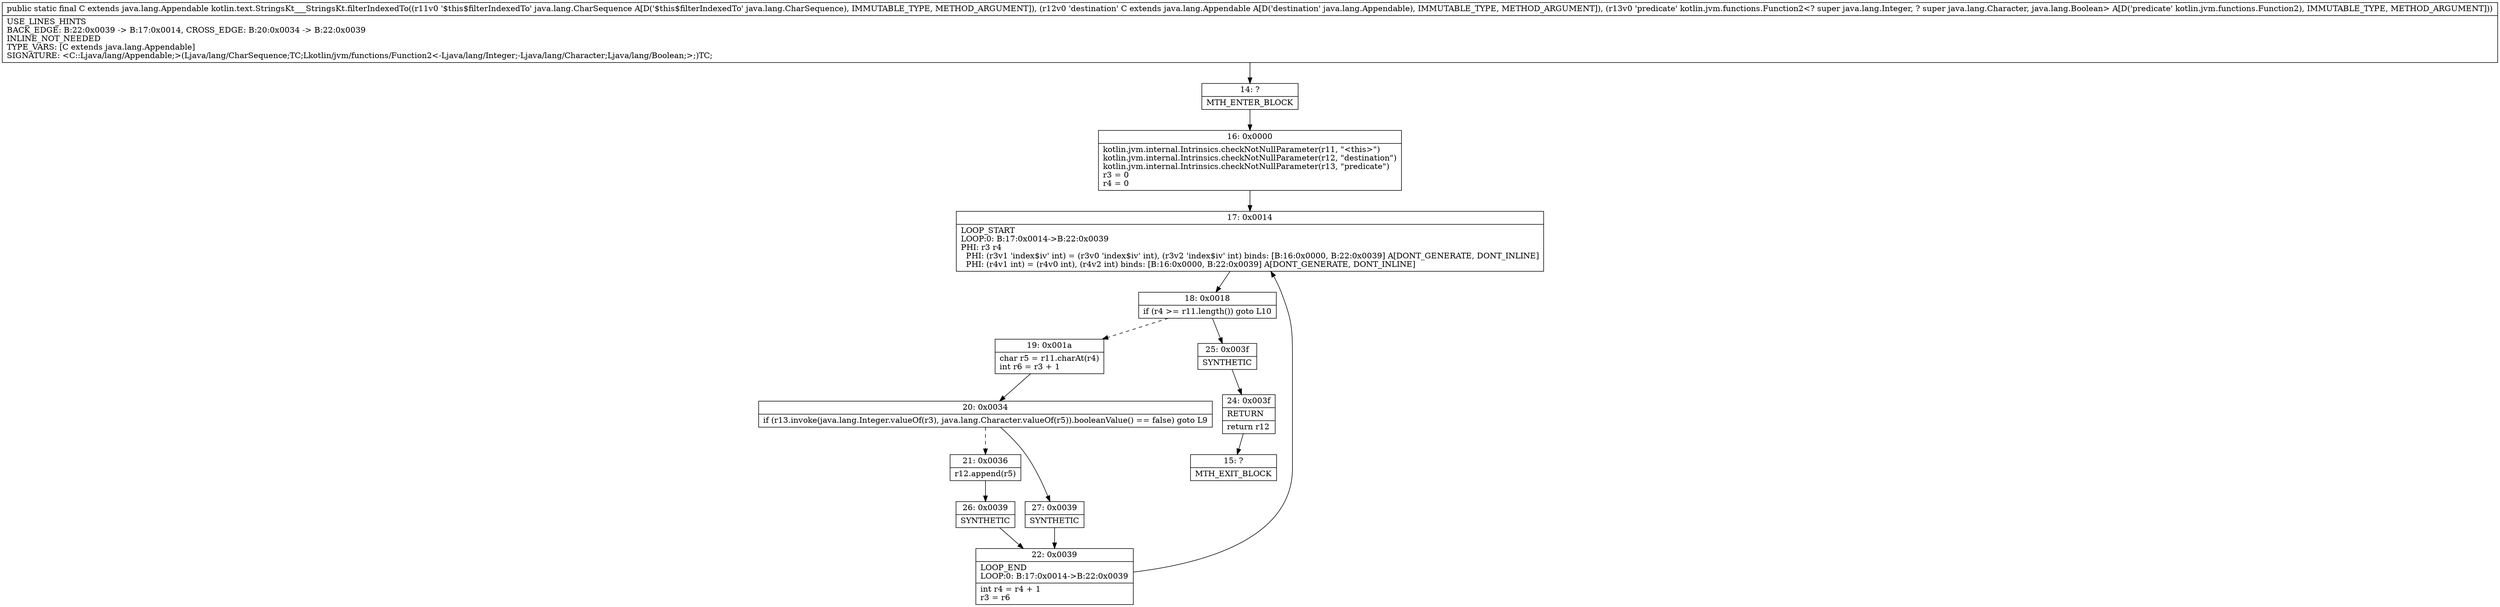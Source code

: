 digraph "CFG forkotlin.text.StringsKt___StringsKt.filterIndexedTo(Ljava\/lang\/CharSequence;Ljava\/lang\/Appendable;Lkotlin\/jvm\/functions\/Function2;)Ljava\/lang\/Appendable;" {
Node_14 [shape=record,label="{14\:\ ?|MTH_ENTER_BLOCK\l}"];
Node_16 [shape=record,label="{16\:\ 0x0000|kotlin.jvm.internal.Intrinsics.checkNotNullParameter(r11, \"\<this\>\")\lkotlin.jvm.internal.Intrinsics.checkNotNullParameter(r12, \"destination\")\lkotlin.jvm.internal.Intrinsics.checkNotNullParameter(r13, \"predicate\")\lr3 = 0\lr4 = 0\l}"];
Node_17 [shape=record,label="{17\:\ 0x0014|LOOP_START\lLOOP:0: B:17:0x0014\-\>B:22:0x0039\lPHI: r3 r4 \l  PHI: (r3v1 'index$iv' int) = (r3v0 'index$iv' int), (r3v2 'index$iv' int) binds: [B:16:0x0000, B:22:0x0039] A[DONT_GENERATE, DONT_INLINE]\l  PHI: (r4v1 int) = (r4v0 int), (r4v2 int) binds: [B:16:0x0000, B:22:0x0039] A[DONT_GENERATE, DONT_INLINE]\l}"];
Node_18 [shape=record,label="{18\:\ 0x0018|if (r4 \>= r11.length()) goto L10\l}"];
Node_19 [shape=record,label="{19\:\ 0x001a|char r5 = r11.charAt(r4)\lint r6 = r3 + 1\l}"];
Node_20 [shape=record,label="{20\:\ 0x0034|if (r13.invoke(java.lang.Integer.valueOf(r3), java.lang.Character.valueOf(r5)).booleanValue() == false) goto L9\l}"];
Node_21 [shape=record,label="{21\:\ 0x0036|r12.append(r5)\l}"];
Node_26 [shape=record,label="{26\:\ 0x0039|SYNTHETIC\l}"];
Node_22 [shape=record,label="{22\:\ 0x0039|LOOP_END\lLOOP:0: B:17:0x0014\-\>B:22:0x0039\l|int r4 = r4 + 1\lr3 = r6\l}"];
Node_27 [shape=record,label="{27\:\ 0x0039|SYNTHETIC\l}"];
Node_25 [shape=record,label="{25\:\ 0x003f|SYNTHETIC\l}"];
Node_24 [shape=record,label="{24\:\ 0x003f|RETURN\l|return r12\l}"];
Node_15 [shape=record,label="{15\:\ ?|MTH_EXIT_BLOCK\l}"];
MethodNode[shape=record,label="{public static final C extends java.lang.Appendable kotlin.text.StringsKt___StringsKt.filterIndexedTo((r11v0 '$this$filterIndexedTo' java.lang.CharSequence A[D('$this$filterIndexedTo' java.lang.CharSequence), IMMUTABLE_TYPE, METHOD_ARGUMENT]), (r12v0 'destination' C extends java.lang.Appendable A[D('destination' java.lang.Appendable), IMMUTABLE_TYPE, METHOD_ARGUMENT]), (r13v0 'predicate' kotlin.jvm.functions.Function2\<? super java.lang.Integer, ? super java.lang.Character, java.lang.Boolean\> A[D('predicate' kotlin.jvm.functions.Function2), IMMUTABLE_TYPE, METHOD_ARGUMENT]))  | USE_LINES_HINTS\lBACK_EDGE: B:22:0x0039 \-\> B:17:0x0014, CROSS_EDGE: B:20:0x0034 \-\> B:22:0x0039\lINLINE_NOT_NEEDED\lTYPE_VARS: [C extends java.lang.Appendable]\lSIGNATURE: \<C::Ljava\/lang\/Appendable;\>(Ljava\/lang\/CharSequence;TC;Lkotlin\/jvm\/functions\/Function2\<\-Ljava\/lang\/Integer;\-Ljava\/lang\/Character;Ljava\/lang\/Boolean;\>;)TC;\l}"];
MethodNode -> Node_14;Node_14 -> Node_16;
Node_16 -> Node_17;
Node_17 -> Node_18;
Node_18 -> Node_19[style=dashed];
Node_18 -> Node_25;
Node_19 -> Node_20;
Node_20 -> Node_21[style=dashed];
Node_20 -> Node_27;
Node_21 -> Node_26;
Node_26 -> Node_22;
Node_22 -> Node_17;
Node_27 -> Node_22;
Node_25 -> Node_24;
Node_24 -> Node_15;
}

